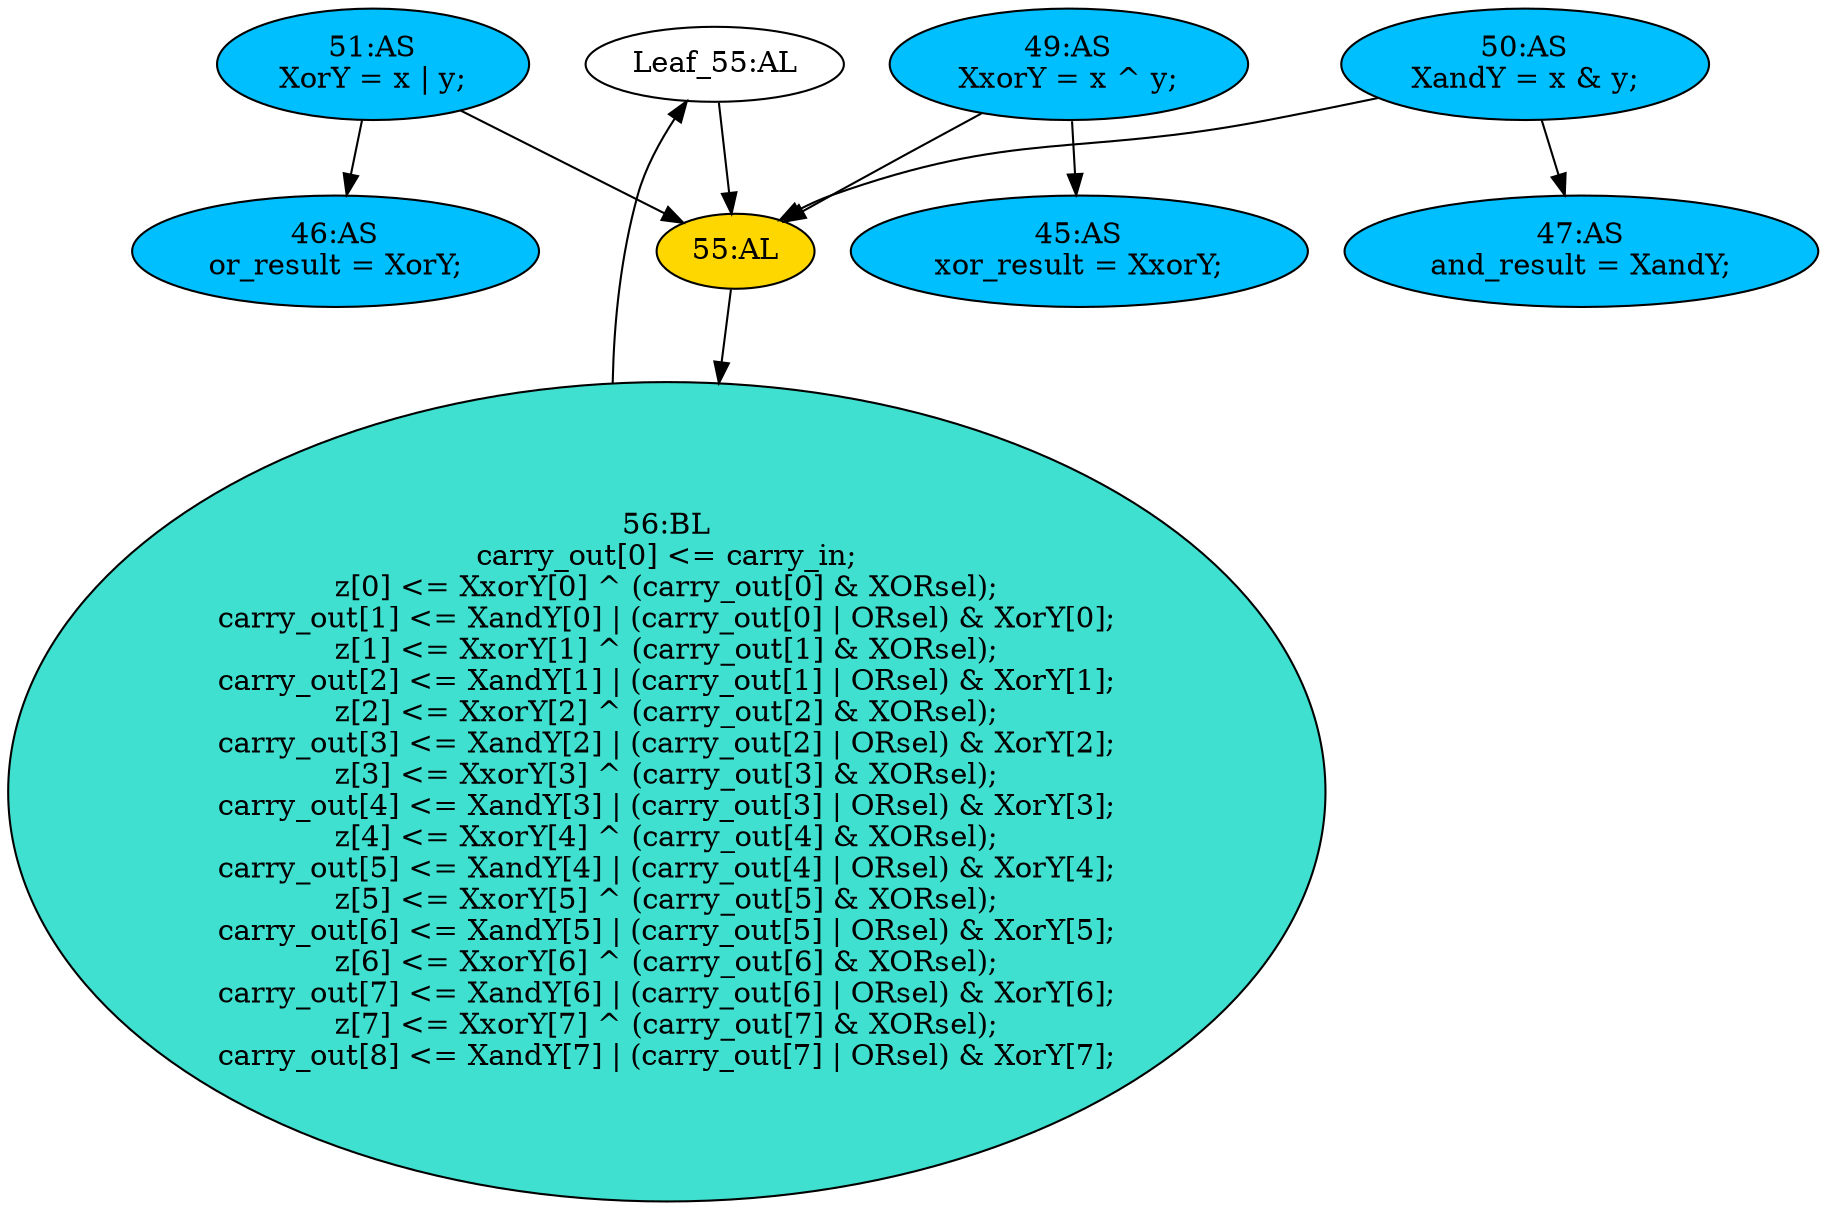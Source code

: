 strict digraph "compose( ,  )" {
	node [label="\N"];
	"Leaf_55:AL"	 [def_var="['z', 'carry_out']",
		label="Leaf_55:AL"];
	"55:AL"	 [ast="<pyverilog.vparser.ast.Always object at 0x7f02eaa7e650>",
		clk_sens=False,
		fillcolor=gold,
		label="55:AL",
		sens="['x', 'y', 'carry_out', 'XxorY', 'XandY', 'XorY', 'XORsel', 'ORsel']",
		statements="[]",
		style=filled,
		typ=Always,
		use_var="['ORsel', 'XorY', 'XandY', 'carry_out', 'XxorY', 'carry_in', 'XORsel']"];
	"Leaf_55:AL" -> "55:AL";
	"51:AS"	 [ast="<pyverilog.vparser.ast.Assign object at 0x7f02eaa7e110>",
		def_var="['XorY']",
		fillcolor=deepskyblue,
		label="51:AS
XorY = x | y;",
		statements="[]",
		style=filled,
		typ=Assign,
		use_var="['x', 'y']"];
	"51:AS" -> "55:AL";
	"46:AS"	 [ast="<pyverilog.vparser.ast.Assign object at 0x7f02ead277d0>",
		def_var="['or_result']",
		fillcolor=deepskyblue,
		label="46:AS
or_result = XorY;",
		statements="[]",
		style=filled,
		typ=Assign,
		use_var="['XorY']"];
	"51:AS" -> "46:AS";
	"47:AS"	 [ast="<pyverilog.vparser.ast.Assign object at 0x7f02ead27490>",
		def_var="['and_result']",
		fillcolor=deepskyblue,
		label="47:AS
and_result = XandY;",
		statements="[]",
		style=filled,
		typ=Assign,
		use_var="['XandY']"];
	"56:BL"	 [ast="<pyverilog.vparser.ast.Block object at 0x7f02eae566d0>",
		fillcolor=turquoise,
		label="56:BL
carry_out[0] <= carry_in;
z[0] <= XxorY[0] ^ (carry_out[0] & XORsel);
carry_out[1] <= XandY[0] | (carry_out[0] | ORsel) & \
XorY[0];
z[1] <= XxorY[1] ^ (carry_out[1] & XORsel);
carry_out[2] <= XandY[1] | (carry_out[1] | ORsel) & XorY[1];
z[2] <= XxorY[\
2] ^ (carry_out[2] & XORsel);
carry_out[3] <= XandY[2] | (carry_out[2] | ORsel) & XorY[2];
z[3] <= XxorY[3] ^ (carry_out[3] & XORsel);
\
carry_out[4] <= XandY[3] | (carry_out[3] | ORsel) & XorY[3];
z[4] <= XxorY[4] ^ (carry_out[4] & XORsel);
carry_out[5] <= XandY[4] | (\
carry_out[4] | ORsel) & XorY[4];
z[5] <= XxorY[5] ^ (carry_out[5] & XORsel);
carry_out[6] <= XandY[5] | (carry_out[5] | ORsel) & \
XorY[5];
z[6] <= XxorY[6] ^ (carry_out[6] & XORsel);
carry_out[7] <= XandY[6] | (carry_out[6] | ORsel) & XorY[6];
z[7] <= XxorY[\
7] ^ (carry_out[7] & XORsel);
carry_out[8] <= XandY[7] | (carry_out[7] | ORsel) & XorY[7];",
		statements="[<pyverilog.vparser.ast.NonblockingSubstitution object at 0x7f02eaa7e750>, <pyverilog.vparser.ast.NonblockingSubstitution object \
at 0x7f02eaa7eb10>, <pyverilog.vparser.ast.NonblockingSubstitution object at 0x7f02eaa7ef10>, <pyverilog.vparser.ast.NonblockingSubstitution \
object at 0x7f02eae613d0>, <pyverilog.vparser.ast.NonblockingSubstitution object at 0x7f02eae617d0>, <pyverilog.vparser.ast.NonblockingSubstitution \
object at 0x7f02eae61c50>, <pyverilog.vparser.ast.NonblockingSubstitution object at 0x7f02eae480d0>, <pyverilog.vparser.ast.NonblockingSubstitution \
object at 0x7f02eae48510>, <pyverilog.vparser.ast.NonblockingSubstitution object at 0x7f02eae48910>, <pyverilog.vparser.ast.NonblockingSubstitution \
object at 0x7f02eae48d90>, <pyverilog.vparser.ast.NonblockingSubstitution object at 0x7f02eae531d0>, <pyverilog.vparser.ast.NonblockingSubstitution \
object at 0x7f02eae53650>, <pyverilog.vparser.ast.NonblockingSubstitution object at 0x7f02eae53a50>, <pyverilog.vparser.ast.NonblockingSubstitution \
object at 0x7f02eae53ed0>, <pyverilog.vparser.ast.NonblockingSubstitution object at 0x7f02eae56310>, <pyverilog.vparser.ast.NonblockingSubstitution \
object at 0x7f02eae56790>, <pyverilog.vparser.ast.NonblockingSubstitution object at 0x7f02eae56b90>]",
		style=filled,
		typ=Block];
	"56:BL" -> "Leaf_55:AL"	 [cond="[]",
		lineno=None];
	"49:AS"	 [ast="<pyverilog.vparser.ast.Assign object at 0x7f02ead27250>",
		def_var="['XxorY']",
		fillcolor=deepskyblue,
		label="49:AS
XxorY = x ^ y;",
		statements="[]",
		style=filled,
		typ=Assign,
		use_var="['x', 'y']"];
	"49:AS" -> "55:AL";
	"45:AS"	 [ast="<pyverilog.vparser.ast.Assign object at 0x7f02ead27550>",
		def_var="['xor_result']",
		fillcolor=deepskyblue,
		label="45:AS
xor_result = XxorY;",
		statements="[]",
		style=filled,
		typ=Assign,
		use_var="['XxorY']"];
	"49:AS" -> "45:AS";
	"55:AL" -> "56:BL"	 [cond="[]",
		lineno=None];
	"50:AS"	 [ast="<pyverilog.vparser.ast.Assign object at 0x7f02ead27b10>",
		def_var="['XandY']",
		fillcolor=deepskyblue,
		label="50:AS
XandY = x & y;",
		statements="[]",
		style=filled,
		typ=Assign,
		use_var="['x', 'y']"];
	"50:AS" -> "47:AS";
	"50:AS" -> "55:AL";
}
